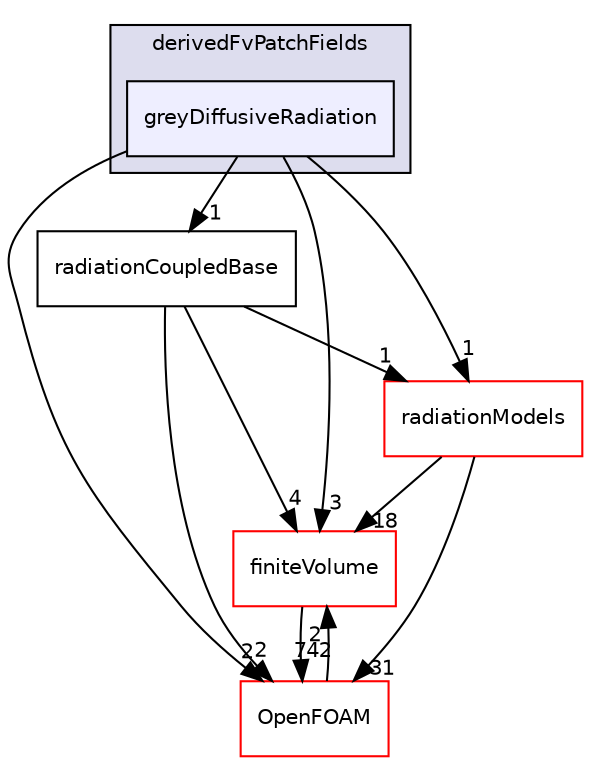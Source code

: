 digraph "src/thermophysicalModels/radiation/derivedFvPatchFields/greyDiffusiveRadiation" {
  bgcolor=transparent;
  compound=true
  node [ fontsize="10", fontname="Helvetica"];
  edge [ labelfontsize="10", labelfontname="Helvetica"];
  subgraph clusterdir_530cedc3d4dca2a21c1df83b126c2fbd {
    graph [ bgcolor="#ddddee", pencolor="black", label="derivedFvPatchFields" fontname="Helvetica", fontsize="10", URL="dir_530cedc3d4dca2a21c1df83b126c2fbd.html"]
  dir_00619a5b91f7456dd097cd32f7f145f5 [shape=box, label="greyDiffusiveRadiation", style="filled", fillcolor="#eeeeff", pencolor="black", URL="dir_00619a5b91f7456dd097cd32f7f145f5.html"];
  }
  dir_9bd15774b555cf7259a6fa18f99fe99b [shape=box label="finiteVolume" color="red" URL="dir_9bd15774b555cf7259a6fa18f99fe99b.html"];
  dir_64e6161d57782458fd790e53f835d2fc [shape=box label="radiationCoupledBase" URL="dir_64e6161d57782458fd790e53f835d2fc.html"];
  dir_23cbc874b5ea49089939faa93b6f03ce [shape=box label="radiationModels" color="red" URL="dir_23cbc874b5ea49089939faa93b6f03ce.html"];
  dir_c5473ff19b20e6ec4dfe5c310b3778a8 [shape=box label="OpenFOAM" color="red" URL="dir_c5473ff19b20e6ec4dfe5c310b3778a8.html"];
  dir_9bd15774b555cf7259a6fa18f99fe99b->dir_c5473ff19b20e6ec4dfe5c310b3778a8 [headlabel="742", labeldistance=1.5 headhref="dir_000894_001892.html"];
  dir_64e6161d57782458fd790e53f835d2fc->dir_9bd15774b555cf7259a6fa18f99fe99b [headlabel="4", labeldistance=1.5 headhref="dir_002797_000894.html"];
  dir_64e6161d57782458fd790e53f835d2fc->dir_23cbc874b5ea49089939faa93b6f03ce [headlabel="1", labeldistance=1.5 headhref="dir_002797_002574.html"];
  dir_64e6161d57782458fd790e53f835d2fc->dir_c5473ff19b20e6ec4dfe5c310b3778a8 [headlabel="2", labeldistance=1.5 headhref="dir_002797_001892.html"];
  dir_23cbc874b5ea49089939faa93b6f03ce->dir_9bd15774b555cf7259a6fa18f99fe99b [headlabel="18", labeldistance=1.5 headhref="dir_002574_000894.html"];
  dir_23cbc874b5ea49089939faa93b6f03ce->dir_c5473ff19b20e6ec4dfe5c310b3778a8 [headlabel="31", labeldistance=1.5 headhref="dir_002574_001892.html"];
  dir_c5473ff19b20e6ec4dfe5c310b3778a8->dir_9bd15774b555cf7259a6fa18f99fe99b [headlabel="2", labeldistance=1.5 headhref="dir_001892_000894.html"];
  dir_00619a5b91f7456dd097cd32f7f145f5->dir_9bd15774b555cf7259a6fa18f99fe99b [headlabel="3", labeldistance=1.5 headhref="dir_002793_000894.html"];
  dir_00619a5b91f7456dd097cd32f7f145f5->dir_64e6161d57782458fd790e53f835d2fc [headlabel="1", labeldistance=1.5 headhref="dir_002793_002797.html"];
  dir_00619a5b91f7456dd097cd32f7f145f5->dir_23cbc874b5ea49089939faa93b6f03ce [headlabel="1", labeldistance=1.5 headhref="dir_002793_002574.html"];
  dir_00619a5b91f7456dd097cd32f7f145f5->dir_c5473ff19b20e6ec4dfe5c310b3778a8 [headlabel="2", labeldistance=1.5 headhref="dir_002793_001892.html"];
}
